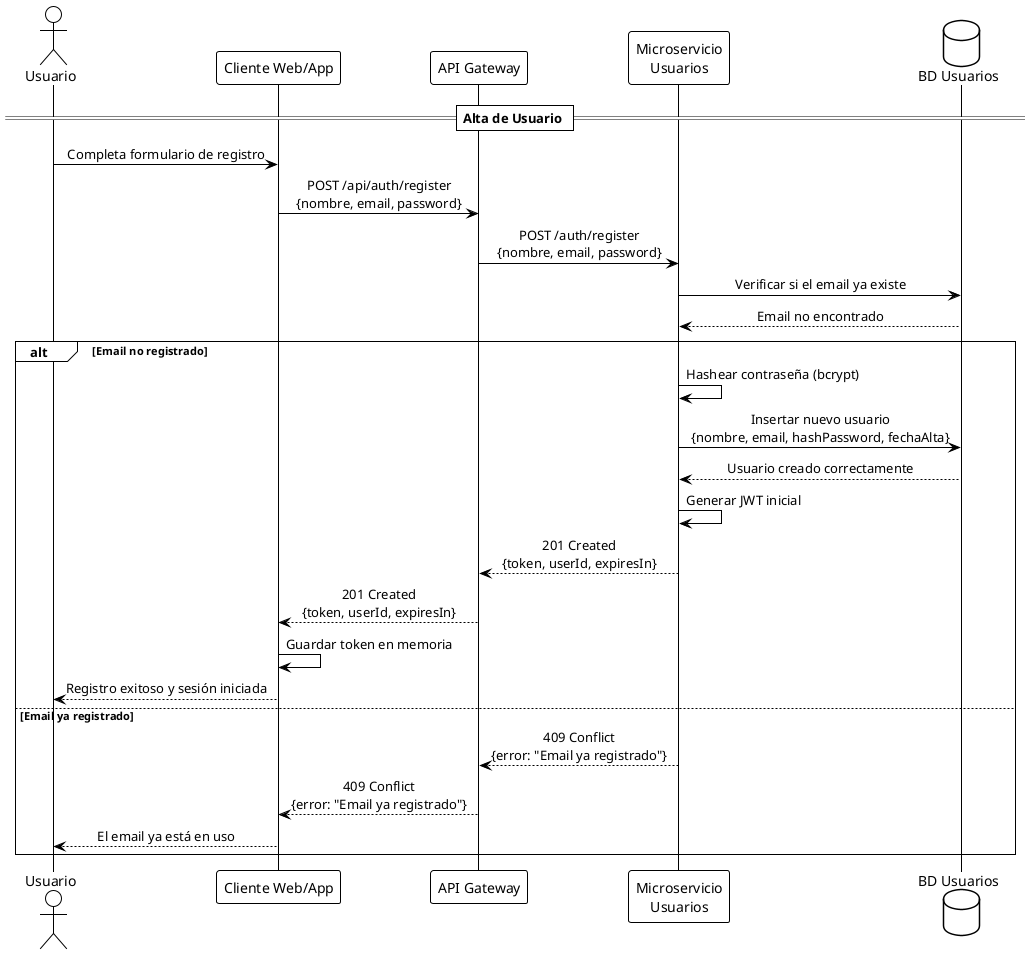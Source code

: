 @startuml
!theme plain
skinparam sequenceMessageAlign center
skinparam responseMessageBelowArrow true

actor Usuario as user
participant "Cliente Web/App" as client
participant "API Gateway" as gateway
participant "Microservicio\nUsuarios" as msUsuarios
database "BD Usuarios" as dbUsuarios

== Alta de Usuario ==
user -> client: Completa formulario de registro
client -> gateway: POST /api/auth/register\n{nombre, email, password}
gateway -> msUsuarios: POST /auth/register\n{nombre, email, password}

msUsuarios -> dbUsuarios: Verificar si el email ya existe
dbUsuarios --> msUsuarios: Email no encontrado

alt Email no registrado
    msUsuarios -> msUsuarios: Hashear contraseña (bcrypt)
    msUsuarios -> dbUsuarios: Insertar nuevo usuario\n{nombre, email, hashPassword, fechaAlta}
    dbUsuarios --> msUsuarios: Usuario creado correctamente

    msUsuarios -> msUsuarios: Generar JWT inicial
    msUsuarios --> gateway: 201 Created\n{token, userId, expiresIn}
    gateway --> client: 201 Created\n{token, userId, expiresIn}
    client -> client: Guardar token en memoria
    client --> user: Registro exitoso y sesión iniciada
else Email ya registrado
    msUsuarios --> gateway: 409 Conflict\n{error: "Email ya registrado"}
    gateway --> client: 409 Conflict\n{error: "Email ya registrado"}
    client --> user: El email ya está en uso
end

@enduml
